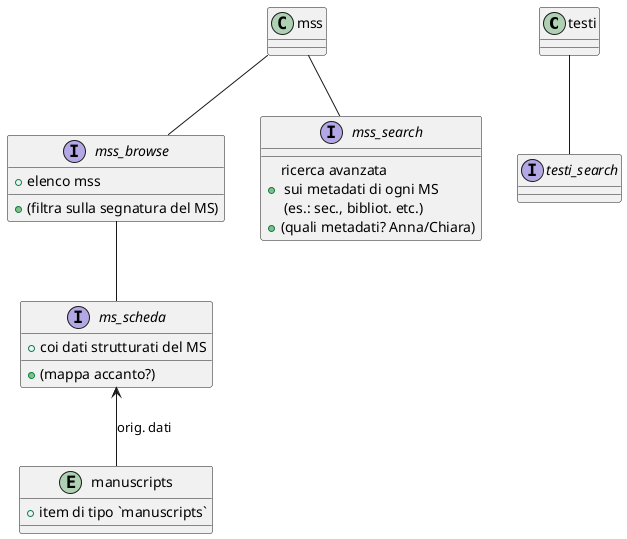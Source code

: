 @startuml



''''''''''''''''
' TESTI_SEARCH '
''''''''''''''''

testi -- testi_search
interface testi_search {
}


'''''''
' MSS '
'''''''

mss -- mss_browse
interface mss_browse {
    + elenco mss
    + (filtra sulla segnatura del MS)
}

mss_browse -- ms_scheda
interface ms_scheda {
    + coi dati strutturati del MS
    + (mappa accanto?)
}


entity manuscripts {
    + item di tipo `manuscripts`
}
manuscripts -up-> ms_scheda : orig. dati

mss -- mss_search
interface mss_search {
    + ricerca avanzata \n sui metadati di ogni MS \n (es.: sec., bibliot. etc.)
    + (quali metadati? Anna/Chiara)
}
    

@enduml
